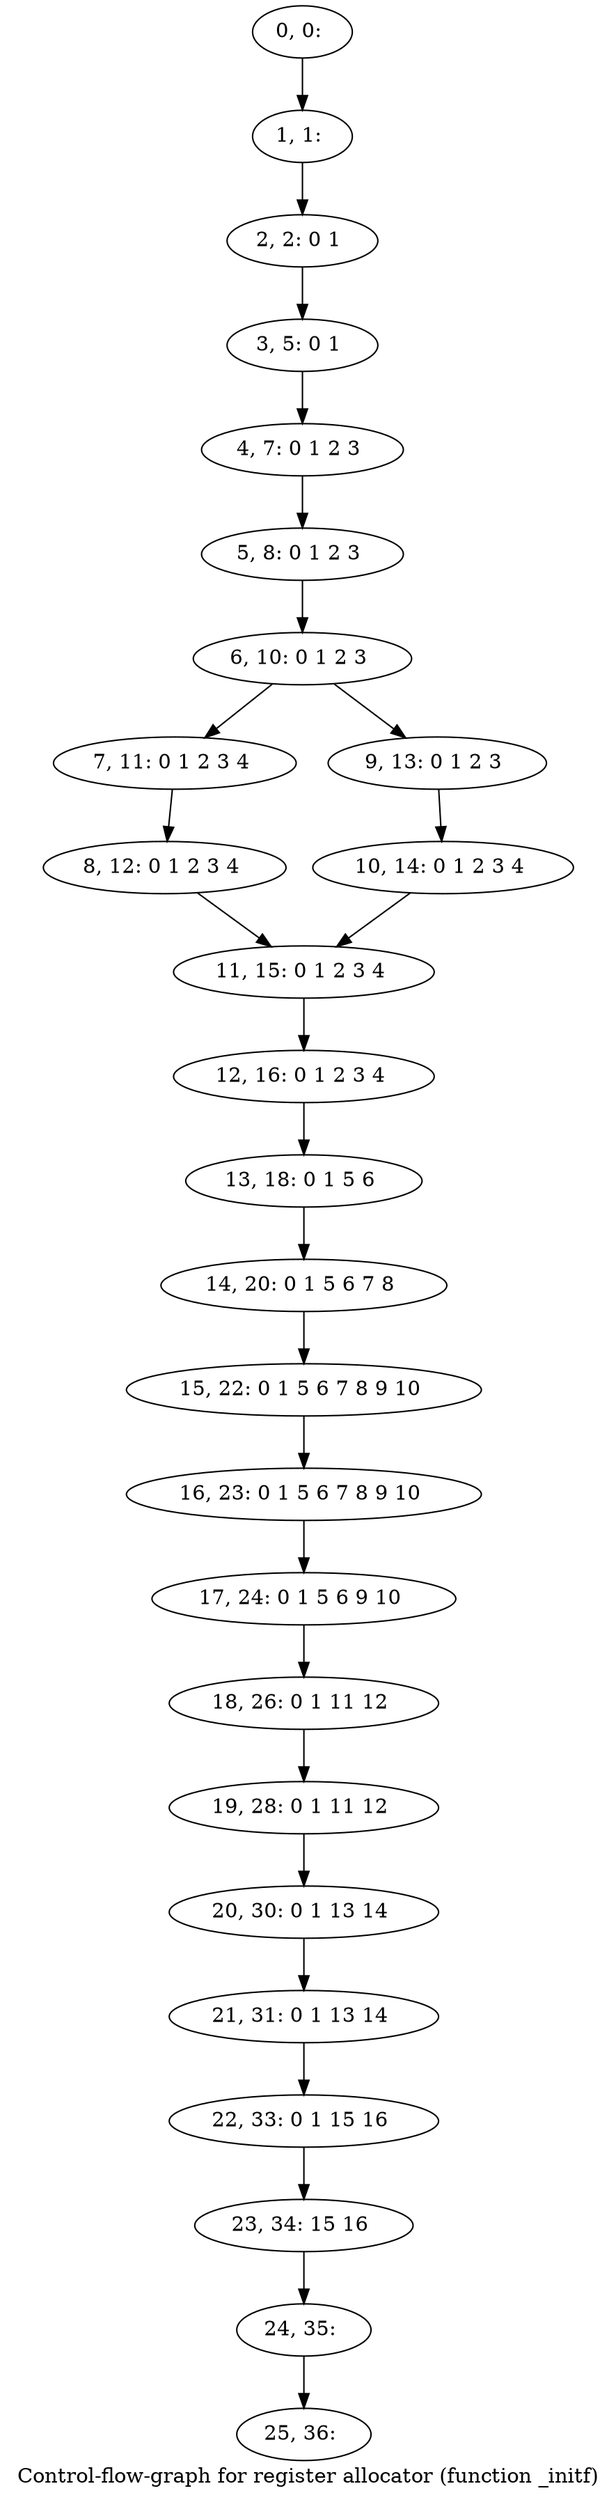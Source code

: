 digraph G {
graph [label="Control-flow-graph for register allocator (function _initf)"]
0[label="0, 0: "];
1[label="1, 1: "];
2[label="2, 2: 0 1 "];
3[label="3, 5: 0 1 "];
4[label="4, 7: 0 1 2 3 "];
5[label="5, 8: 0 1 2 3 "];
6[label="6, 10: 0 1 2 3 "];
7[label="7, 11: 0 1 2 3 4 "];
8[label="8, 12: 0 1 2 3 4 "];
9[label="9, 13: 0 1 2 3 "];
10[label="10, 14: 0 1 2 3 4 "];
11[label="11, 15: 0 1 2 3 4 "];
12[label="12, 16: 0 1 2 3 4 "];
13[label="13, 18: 0 1 5 6 "];
14[label="14, 20: 0 1 5 6 7 8 "];
15[label="15, 22: 0 1 5 6 7 8 9 10 "];
16[label="16, 23: 0 1 5 6 7 8 9 10 "];
17[label="17, 24: 0 1 5 6 9 10 "];
18[label="18, 26: 0 1 11 12 "];
19[label="19, 28: 0 1 11 12 "];
20[label="20, 30: 0 1 13 14 "];
21[label="21, 31: 0 1 13 14 "];
22[label="22, 33: 0 1 15 16 "];
23[label="23, 34: 15 16 "];
24[label="24, 35: "];
25[label="25, 36: "];
0->1 ;
1->2 ;
2->3 ;
3->4 ;
4->5 ;
5->6 ;
6->7 ;
6->9 ;
7->8 ;
8->11 ;
9->10 ;
10->11 ;
11->12 ;
12->13 ;
13->14 ;
14->15 ;
15->16 ;
16->17 ;
17->18 ;
18->19 ;
19->20 ;
20->21 ;
21->22 ;
22->23 ;
23->24 ;
24->25 ;
}
